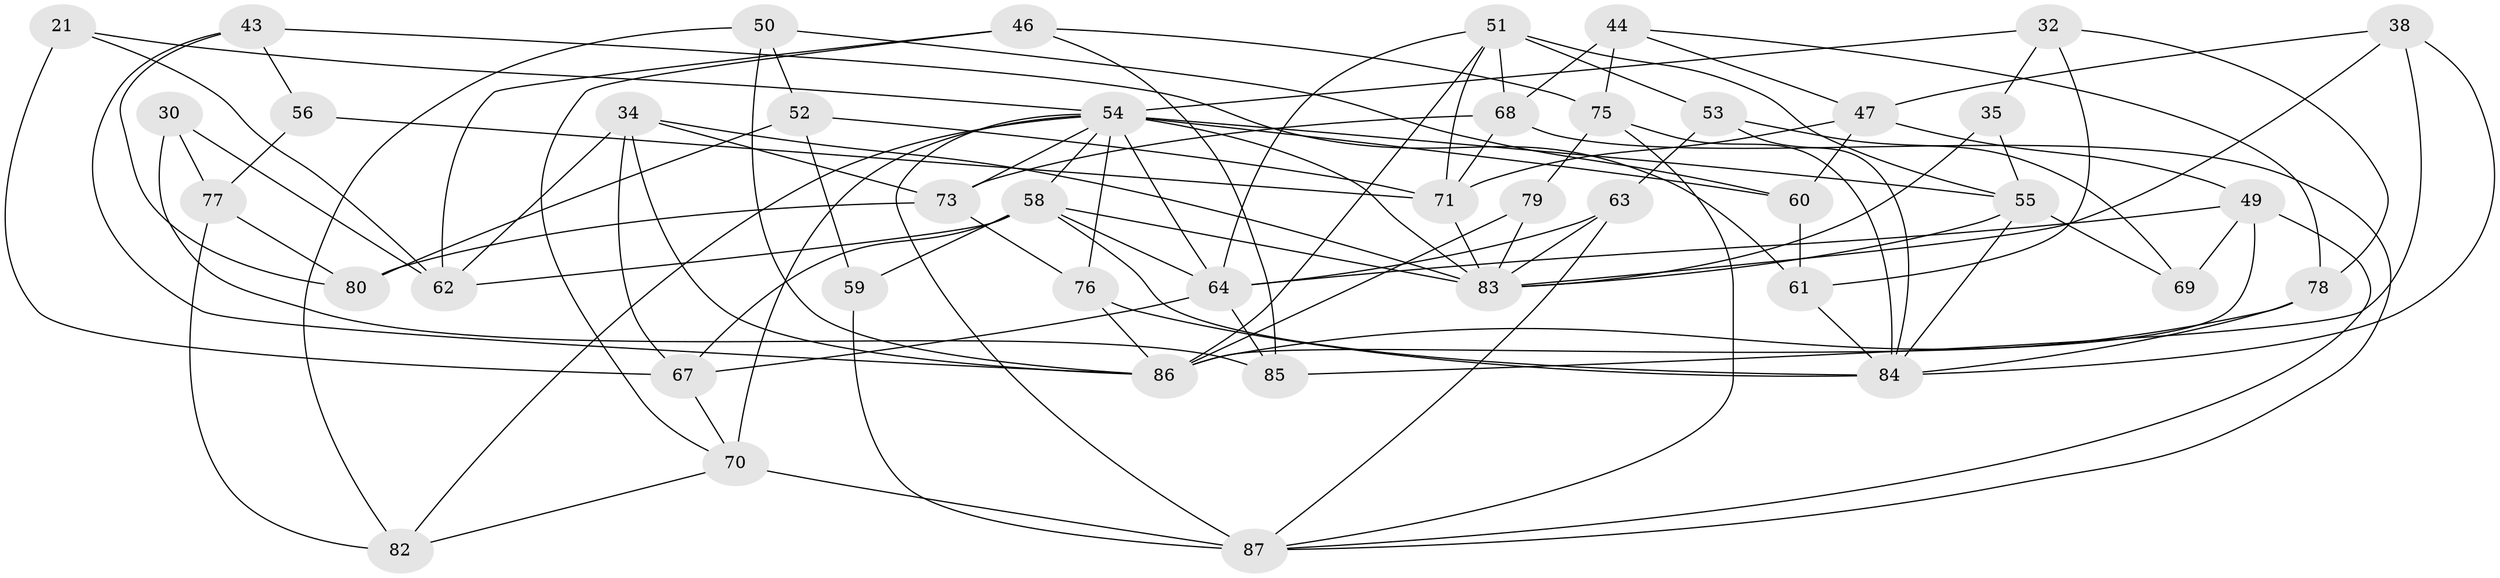 // original degree distribution, {4: 1.0}
// Generated by graph-tools (version 1.1) at 2025/57/03/09/25 04:57:29]
// undirected, 43 vertices, 105 edges
graph export_dot {
graph [start="1"]
  node [color=gray90,style=filled];
  21;
  30;
  32;
  34 [super="+24"];
  35;
  38;
  43;
  44;
  46;
  47 [super="+16"];
  49 [super="+10"];
  50;
  51 [super="+11+33"];
  52;
  53 [super="+12"];
  54 [super="+29+41"];
  55 [super="+40"];
  56;
  58 [super="+39+45"];
  59;
  60;
  61;
  62 [super="+19"];
  63;
  64 [super="+4+26"];
  67 [super="+25"];
  68 [super="+42"];
  69;
  70 [super="+66"];
  71 [super="+65"];
  73 [super="+9"];
  75 [super="+57"];
  76;
  77 [super="+14"];
  78;
  79;
  80;
  82;
  83 [super="+23+81"];
  84 [super="+2+48+74"];
  85;
  86 [super="+72"];
  87 [super="+22"];
  21 -- 54;
  21 -- 67 [weight=2];
  21 -- 62;
  30 -- 62;
  30 -- 85;
  30 -- 77 [weight=2];
  32 -- 78;
  32 -- 35;
  32 -- 61;
  32 -- 54;
  34 -- 86 [weight=2];
  34 -- 62 [weight=2];
  34 -- 67 [weight=2];
  34 -- 83 [weight=2];
  34 -- 73 [weight=2];
  35 -- 83 [weight=2];
  35 -- 55;
  38 -- 85;
  38 -- 84;
  38 -- 83;
  38 -- 47;
  43 -- 56;
  43 -- 61;
  43 -- 80;
  43 -- 86;
  44 -- 78;
  44 -- 47;
  44 -- 75;
  44 -- 68;
  46 -- 70;
  46 -- 85;
  46 -- 75;
  46 -- 62;
  47 -- 71;
  47 -- 49 [weight=2];
  47 -- 60;
  49 -- 86;
  49 -- 64;
  49 -- 69;
  49 -- 87;
  50 -- 60;
  50 -- 82;
  50 -- 52;
  50 -- 86;
  51 -- 86 [weight=2];
  51 -- 64 [weight=2];
  51 -- 53 [weight=2];
  51 -- 68;
  51 -- 71;
  51 -- 55 [weight=2];
  52 -- 71;
  52 -- 59;
  52 -- 80;
  53 -- 69 [weight=2];
  53 -- 63;
  53 -- 84;
  54 -- 70;
  54 -- 64;
  54 -- 83;
  54 -- 55 [weight=3];
  54 -- 87;
  54 -- 73;
  54 -- 82;
  54 -- 58;
  54 -- 76;
  54 -- 60;
  55 -- 84 [weight=2];
  55 -- 69;
  55 -- 83;
  56 -- 77 [weight=2];
  56 -- 71;
  58 -- 59 [weight=2];
  58 -- 62;
  58 -- 84 [weight=2];
  58 -- 67 [weight=2];
  58 -- 64;
  58 -- 83;
  59 -- 87;
  60 -- 61;
  61 -- 84;
  63 -- 64;
  63 -- 87;
  63 -- 83;
  64 -- 85;
  64 -- 67;
  67 -- 70;
  68 -- 73;
  68 -- 71 [weight=2];
  68 -- 87;
  70 -- 82;
  70 -- 87 [weight=2];
  71 -- 83 [weight=2];
  73 -- 76;
  73 -- 80;
  75 -- 79 [weight=2];
  75 -- 84;
  75 -- 87;
  76 -- 84;
  76 -- 86;
  77 -- 80;
  77 -- 82;
  78 -- 86;
  78 -- 84;
  79 -- 83;
  79 -- 86;
}
